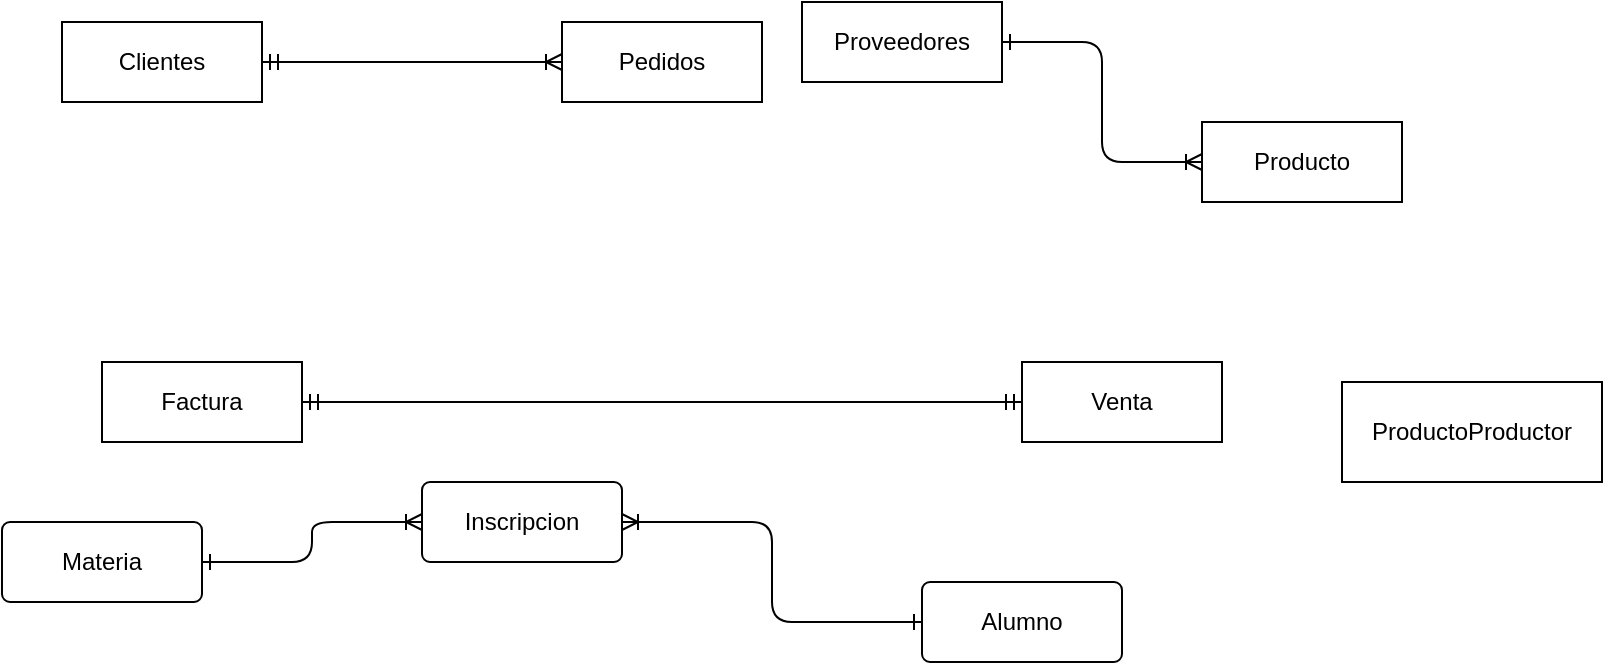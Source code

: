 <mxfile>
    <diagram id="MKxAJCaK_RaRKdukz_yK" name="Page-1">
        <mxGraphModel dx="583" dy="67" grid="1" gridSize="10" guides="1" tooltips="1" connect="1" arrows="1" fold="1" page="1" pageScale="1" pageWidth="827" pageHeight="1169" math="0" shadow="0">
            <root>
                <mxCell id="0"/>
                <mxCell id="1" parent="0"/>
                <mxCell id="10" style="edgeStyle=none;html=1;startArrow=ERmandOne;startFill=0;endArrow=ERoneToMany;endFill=0;exitX=1;exitY=0.5;exitDx=0;exitDy=0;" parent="1" source="2" target="7" edge="1">
                    <mxGeometry relative="1" as="geometry">
                        <mxPoint x="150" y="90" as="sourcePoint"/>
                    </mxGeometry>
                </mxCell>
                <mxCell id="2" value="Clientes" style="whiteSpace=wrap;html=1;align=center;" parent="1" vertex="1">
                    <mxGeometry x="40" y="40" width="100" height="40" as="geometry"/>
                </mxCell>
                <mxCell id="3" value="Proveedores" style="whiteSpace=wrap;html=1;align=center;" parent="1" vertex="1">
                    <mxGeometry x="410" y="30" width="100" height="40" as="geometry"/>
                </mxCell>
                <mxCell id="4" value="Factura" style="whiteSpace=wrap;html=1;align=center;" parent="1" vertex="1">
                    <mxGeometry x="60" y="210" width="100" height="40" as="geometry"/>
                </mxCell>
                <mxCell id="13" style="edgeStyle=elbowEdgeStyle;html=1;startArrow=ERoneToMany;startFill=0;endArrow=ERone;endFill=0;entryX=1;entryY=0.5;entryDx=0;entryDy=0;" parent="1" source="5" target="3" edge="1">
                    <mxGeometry relative="1" as="geometry">
                        <mxPoint x="460" y="170" as="targetPoint"/>
                    </mxGeometry>
                </mxCell>
                <mxCell id="5" value="Producto" style="whiteSpace=wrap;html=1;align=center;" parent="1" vertex="1">
                    <mxGeometry x="610" y="90" width="100" height="40" as="geometry"/>
                </mxCell>
                <mxCell id="6" value="ProductoProductor" style="whiteSpace=wrap;html=1;align=center;" parent="1" vertex="1">
                    <mxGeometry x="680" y="220" width="130" height="50" as="geometry"/>
                </mxCell>
                <mxCell id="7" value="Pedidos" style="whiteSpace=wrap;html=1;align=center;" parent="1" vertex="1">
                    <mxGeometry x="290" y="40" width="100" height="40" as="geometry"/>
                </mxCell>
                <mxCell id="12" style="edgeStyle=entityRelationEdgeStyle;html=1;startArrow=ERmandOne;startFill=0;endArrow=ERmandOne;endFill=0;exitX=1;exitY=0.5;exitDx=0;exitDy=0;entryX=0;entryY=0.5;entryDx=0;entryDy=0;" parent="1" source="4" target="11" edge="1">
                    <mxGeometry relative="1" as="geometry">
                        <mxPoint x="620" y="330" as="targetPoint"/>
                    </mxGeometry>
                </mxCell>
                <mxCell id="11" value="Venta" style="whiteSpace=wrap;html=1;align=center;" parent="1" vertex="1">
                    <mxGeometry x="520" y="210" width="100" height="40" as="geometry"/>
                </mxCell>
                <mxCell id="17" style="edgeStyle=orthogonalEdgeStyle;html=1;entryX=1;entryY=0.5;entryDx=0;entryDy=0;startArrow=ERone;startFill=0;endArrow=ERoneToMany;endFill=0;" parent="1" source="14" target="16" edge="1">
                    <mxGeometry relative="1" as="geometry"/>
                </mxCell>
                <mxCell id="14" value="Alumno" style="rounded=1;arcSize=10;whiteSpace=wrap;html=1;align=center;" parent="1" vertex="1">
                    <mxGeometry x="470" y="320" width="100" height="40" as="geometry"/>
                </mxCell>
                <mxCell id="18" style="edgeStyle=orthogonalEdgeStyle;html=1;entryX=0;entryY=0.5;entryDx=0;entryDy=0;startArrow=ERone;startFill=0;endArrow=ERoneToMany;endFill=0;" parent="1" source="15" target="16" edge="1">
                    <mxGeometry relative="1" as="geometry"/>
                </mxCell>
                <mxCell id="15" value="Materia" style="rounded=1;arcSize=10;whiteSpace=wrap;html=1;align=center;" parent="1" vertex="1">
                    <mxGeometry x="10" y="290" width="100" height="40" as="geometry"/>
                </mxCell>
                <mxCell id="16" value="Inscripcion" style="rounded=1;arcSize=10;whiteSpace=wrap;html=1;align=center;" parent="1" vertex="1">
                    <mxGeometry x="220" y="270" width="100" height="40" as="geometry"/>
                </mxCell>
            </root>
        </mxGraphModel>
    </diagram>
</mxfile>